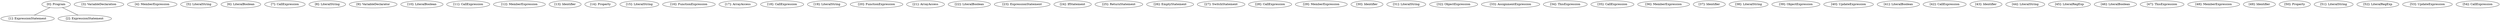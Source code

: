 // Result
graph {
	0 [label="[0]: Program"]
	1 [label="[1]: ExpressionStatement"]
	2 [label="[2]: ExpressionStatement"]
	3 [label="[3]: VariableDeclaration"]
	4 [label="[4]: MemberExpression"]
	5 [label="[5]: LiteralString"]
	6 [label="[6]: LiteralBoolean"]
	7 [label="[7]: CallExpression"]
	8 [label="[8]: LiteralString"]
	9 [label="[9]: VariableDeclarator"]
	10 [label="[10]: LiteralBoolean"]
	11 [label="[11]: CallExpression"]
	12 [label="[12]: MemberExpression"]
	13 [label="[13]: Identifier"]
	14 [label="[14]: Property"]
	15 [label="[15]: LiteralString"]
	16 [label="[16]: FunctionExpression"]
	17 [label="[17]: ArrayAccess"]
	18 [label="[18]: CallExpression"]
	19 [label="[19]: LiteralString"]
	20 [label="[20]: FunctionExpression"]
	21 [label="[21]: ArrayAccess"]
	22 [label="[22]: LiteralBoolean"]
	23 [label="[23]: ExpressionStatement"]
	24 [label="[24]: IfStatement"]
	25 [label="[25]: ReturnStatement"]
	26 [label="[26]: EmptyStatement"]
	27 [label="[27]: SwitchStatement"]
	28 [label="[28]: CallExpression"]
	29 [label="[29]: MemberExpression"]
	30 [label="[30]: Identifier"]
	31 [label="[31]: LiteralString"]
	32 [label="[32]: ObjectExpression"]
	33 [label="[33]: AssignmentExpression"]
	34 [label="[34]: ThisExpression"]
	35 [label="[35]: CallExpression"]
	36 [label="[36]: MemberExpression"]
	37 [label="[37]: Identifier"]
	38 [label="[38]: LiteralString"]
	39 [label="[39]: ObjectExpression"]
	40 [label="[40]: UpdateExpression"]
	41 [label="[41]: LiteralBoolean"]
	42 [label="[42]: CallExpression"]
	43 [label="[43]: Identifier"]
	44 [label="[44]: LiteralString"]
	45 [label="[45]: LiteralRegExp"]
	46 [label="[46]: LiteralBoolean"]
	47 [label="[47]: ThisExpression"]
	48 [label="[48]: MemberExpression"]
	49 [label="[49]: Identifier"]
	50 [label="[50]: Property"]
	51 [label="[51]: LiteralString"]
	52 [label="[52]: LiteralRegExp"]
	53 [label="[53]: UpdateExpression"]
	54 [label="[54]: CallExpression"]
	0 -- 1
	0 -- 2
}
